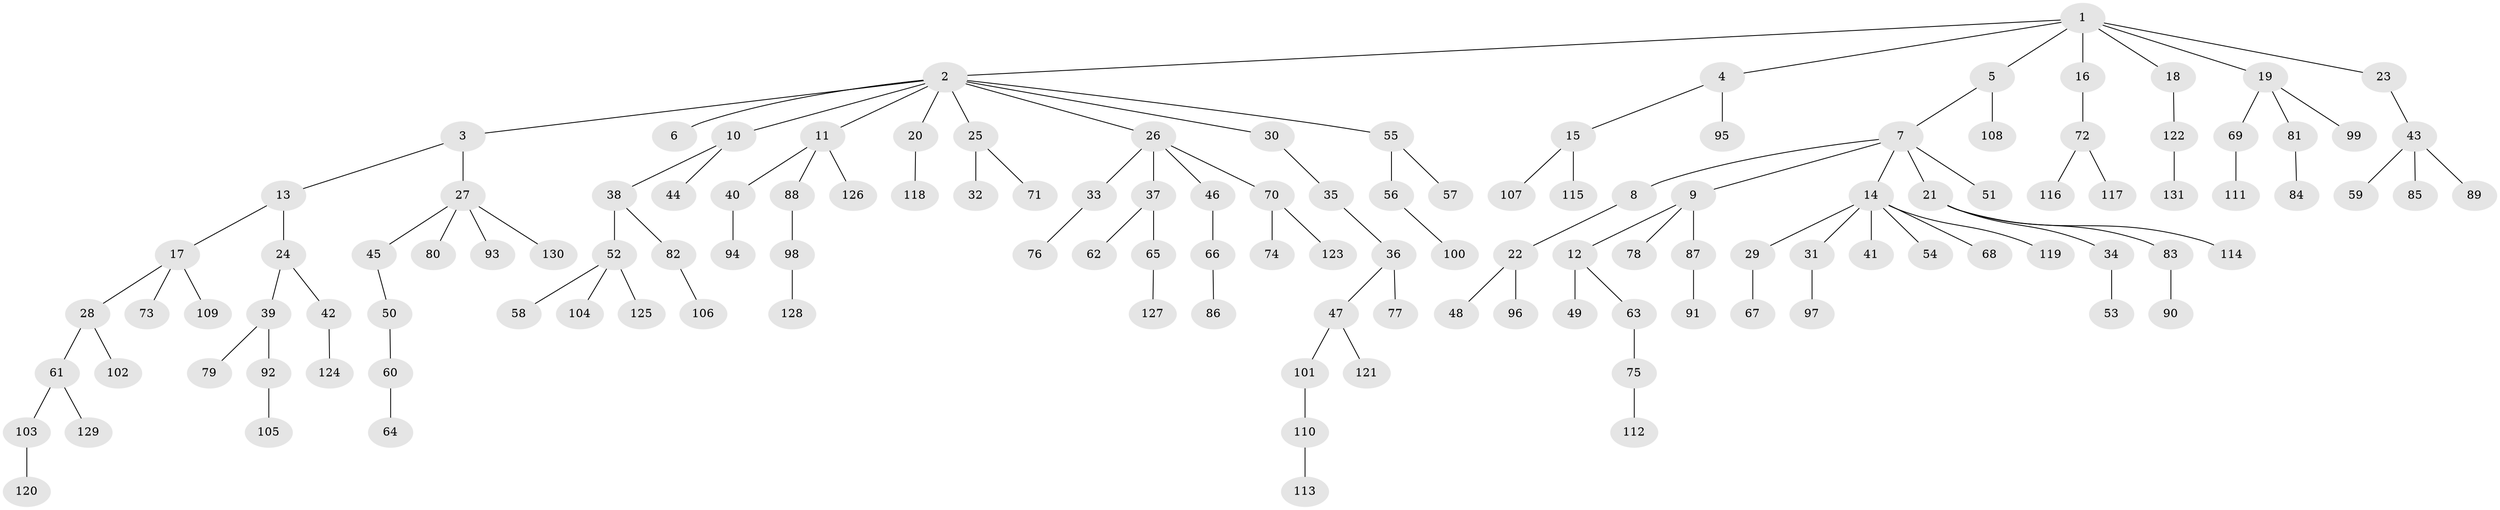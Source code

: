 // Generated by graph-tools (version 1.1) at 2025/53/03/09/25 04:53:22]
// undirected, 131 vertices, 130 edges
graph export_dot {
graph [start="1"]
  node [color=gray90,style=filled];
  1;
  2;
  3;
  4;
  5;
  6;
  7;
  8;
  9;
  10;
  11;
  12;
  13;
  14;
  15;
  16;
  17;
  18;
  19;
  20;
  21;
  22;
  23;
  24;
  25;
  26;
  27;
  28;
  29;
  30;
  31;
  32;
  33;
  34;
  35;
  36;
  37;
  38;
  39;
  40;
  41;
  42;
  43;
  44;
  45;
  46;
  47;
  48;
  49;
  50;
  51;
  52;
  53;
  54;
  55;
  56;
  57;
  58;
  59;
  60;
  61;
  62;
  63;
  64;
  65;
  66;
  67;
  68;
  69;
  70;
  71;
  72;
  73;
  74;
  75;
  76;
  77;
  78;
  79;
  80;
  81;
  82;
  83;
  84;
  85;
  86;
  87;
  88;
  89;
  90;
  91;
  92;
  93;
  94;
  95;
  96;
  97;
  98;
  99;
  100;
  101;
  102;
  103;
  104;
  105;
  106;
  107;
  108;
  109;
  110;
  111;
  112;
  113;
  114;
  115;
  116;
  117;
  118;
  119;
  120;
  121;
  122;
  123;
  124;
  125;
  126;
  127;
  128;
  129;
  130;
  131;
  1 -- 2;
  1 -- 4;
  1 -- 5;
  1 -- 16;
  1 -- 18;
  1 -- 19;
  1 -- 23;
  2 -- 3;
  2 -- 6;
  2 -- 10;
  2 -- 11;
  2 -- 20;
  2 -- 25;
  2 -- 26;
  2 -- 30;
  2 -- 55;
  3 -- 13;
  3 -- 27;
  4 -- 15;
  4 -- 95;
  5 -- 7;
  5 -- 108;
  7 -- 8;
  7 -- 9;
  7 -- 14;
  7 -- 21;
  7 -- 51;
  8 -- 22;
  9 -- 12;
  9 -- 78;
  9 -- 87;
  10 -- 38;
  10 -- 44;
  11 -- 40;
  11 -- 88;
  11 -- 126;
  12 -- 49;
  12 -- 63;
  13 -- 17;
  13 -- 24;
  14 -- 29;
  14 -- 31;
  14 -- 41;
  14 -- 54;
  14 -- 68;
  14 -- 119;
  15 -- 107;
  15 -- 115;
  16 -- 72;
  17 -- 28;
  17 -- 73;
  17 -- 109;
  18 -- 122;
  19 -- 69;
  19 -- 81;
  19 -- 99;
  20 -- 118;
  21 -- 34;
  21 -- 83;
  21 -- 114;
  22 -- 48;
  22 -- 96;
  23 -- 43;
  24 -- 39;
  24 -- 42;
  25 -- 32;
  25 -- 71;
  26 -- 33;
  26 -- 37;
  26 -- 46;
  26 -- 70;
  27 -- 45;
  27 -- 80;
  27 -- 93;
  27 -- 130;
  28 -- 61;
  28 -- 102;
  29 -- 67;
  30 -- 35;
  31 -- 97;
  33 -- 76;
  34 -- 53;
  35 -- 36;
  36 -- 47;
  36 -- 77;
  37 -- 62;
  37 -- 65;
  38 -- 52;
  38 -- 82;
  39 -- 79;
  39 -- 92;
  40 -- 94;
  42 -- 124;
  43 -- 59;
  43 -- 85;
  43 -- 89;
  45 -- 50;
  46 -- 66;
  47 -- 101;
  47 -- 121;
  50 -- 60;
  52 -- 58;
  52 -- 104;
  52 -- 125;
  55 -- 56;
  55 -- 57;
  56 -- 100;
  60 -- 64;
  61 -- 103;
  61 -- 129;
  63 -- 75;
  65 -- 127;
  66 -- 86;
  69 -- 111;
  70 -- 74;
  70 -- 123;
  72 -- 116;
  72 -- 117;
  75 -- 112;
  81 -- 84;
  82 -- 106;
  83 -- 90;
  87 -- 91;
  88 -- 98;
  92 -- 105;
  98 -- 128;
  101 -- 110;
  103 -- 120;
  110 -- 113;
  122 -- 131;
}
